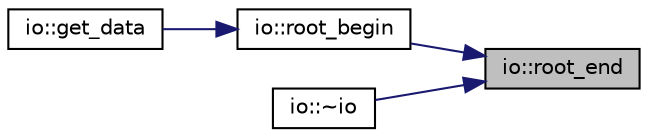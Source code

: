 digraph "io::root_end"
{
 // INTERACTIVE_SVG=YES
 // LATEX_PDF_SIZE
  edge [fontname="Helvetica",fontsize="10",labelfontname="Helvetica",labelfontsize="10"];
  node [fontname="Helvetica",fontsize="10",shape=record];
  rankdir="RL";
  Node1 [label="io::root_end",height=0.2,width=0.4,color="black", fillcolor="grey75", style="filled", fontcolor="black",tooltip="Finalizes ROOT file processing, closing any ROOT files opened by root_begin."];
  Node1 -> Node2 [dir="back",color="midnightblue",fontsize="10",style="solid",fontname="Helvetica"];
  Node2 [label="io::root_begin",height=0.2,width=0.4,color="black", fillcolor="white", style="filled",URL="$classio.html#a65c36380ef79524e8235f792abe9625c",tooltip="Initializes ROOT file processing, potentially opening files specified in settings."];
  Node2 -> Node3 [dir="back",color="midnightblue",fontsize="10",style="solid",fontname="Helvetica"];
  Node3 [label="io::get_data",height=0.2,width=0.4,color="black", fillcolor="white", style="filled",URL="$classio.html#ae346e23a45d73c24f844827495912941",tooltip="Retrieves the data read from ROOT files, likely structured as a map of data_t objects."];
  Node1 -> Node4 [dir="back",color="midnightblue",fontsize="10",style="solid",fontname="Helvetica"];
  Node4 [label="io::~io",height=0.2,width=0.4,color="black", fillcolor="white", style="filled",URL="$classio.html#a4837676c45d56b2de96228e5fbea33ce",tooltip="Destructor for the io class."];
}
